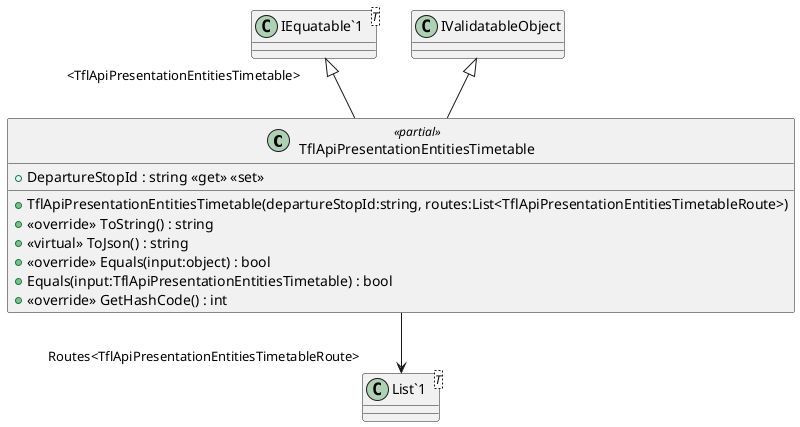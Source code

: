 @startuml
class TflApiPresentationEntitiesTimetable <<partial>> {
    + TflApiPresentationEntitiesTimetable(departureStopId:string, routes:List<TflApiPresentationEntitiesTimetableRoute>)
    + DepartureStopId : string <<get>> <<set>>
    + <<override>> ToString() : string
    + <<virtual>> ToJson() : string
    + <<override>> Equals(input:object) : bool
    + Equals(input:TflApiPresentationEntitiesTimetable) : bool
    + <<override>> GetHashCode() : int
}
class "IEquatable`1"<T> {
}
class "List`1"<T> {
}
"IEquatable`1" "<TflApiPresentationEntitiesTimetable>" <|-- TflApiPresentationEntitiesTimetable
IValidatableObject <|-- TflApiPresentationEntitiesTimetable
TflApiPresentationEntitiesTimetable --> "Routes<TflApiPresentationEntitiesTimetableRoute>" "List`1"
@enduml
